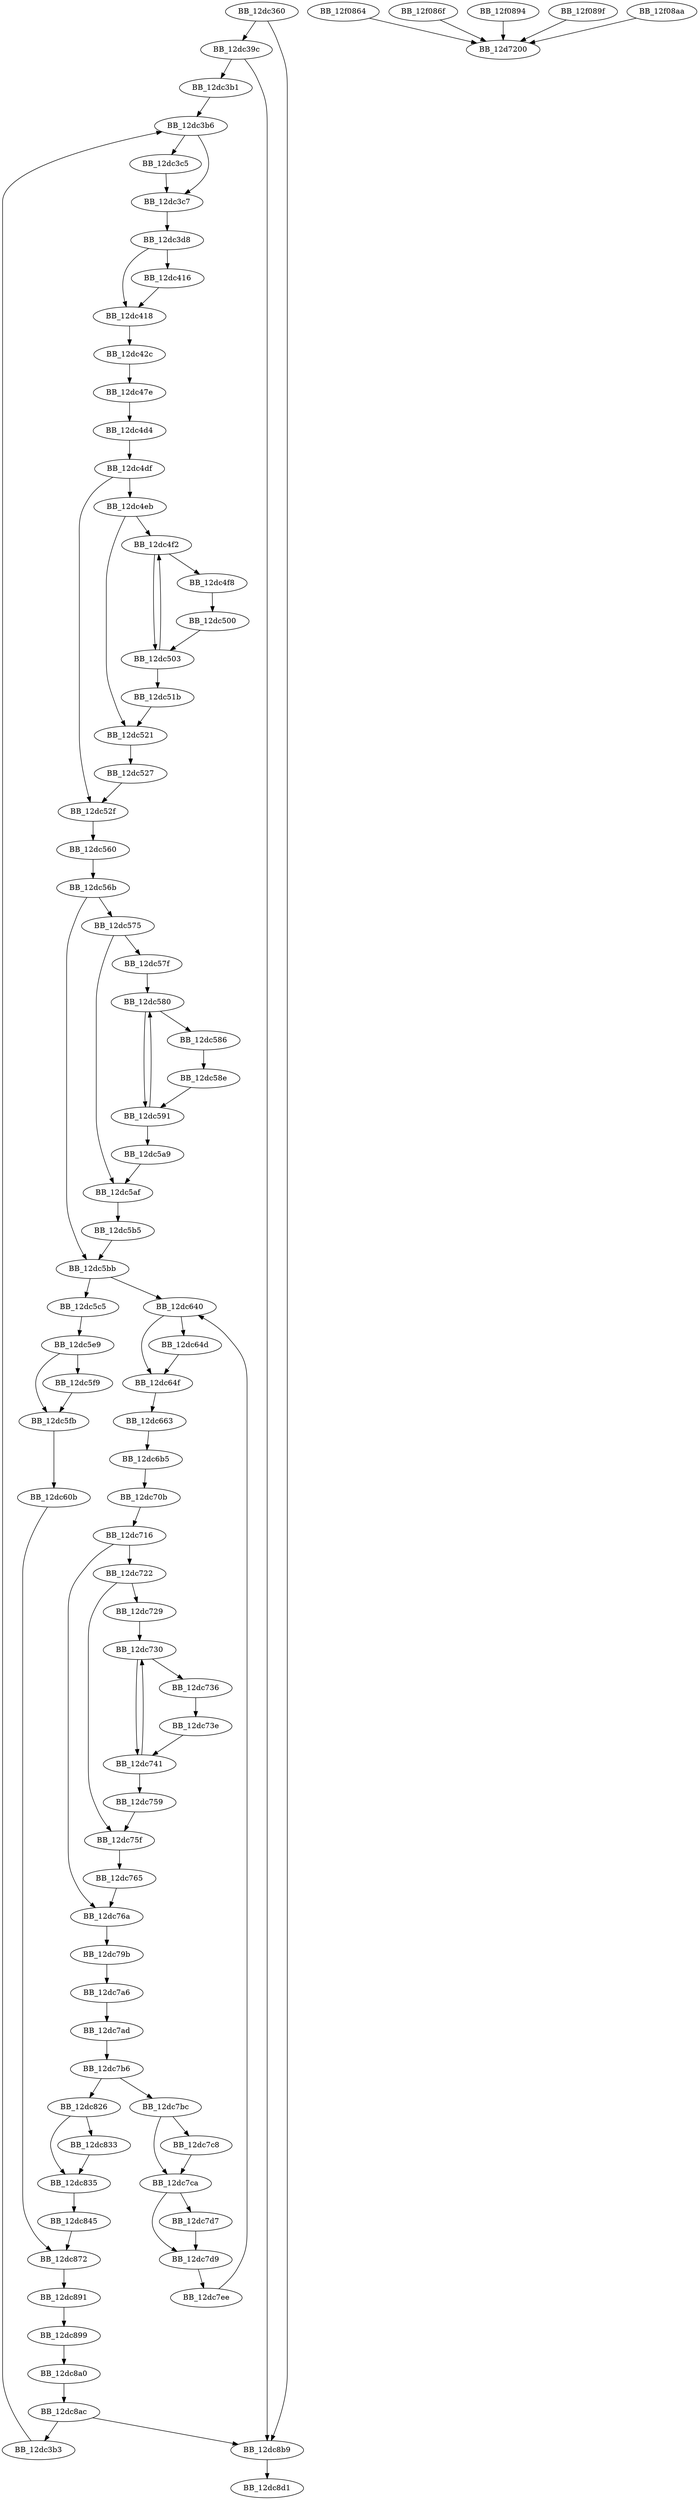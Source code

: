 DiGraph sub_12DC360{
BB_12dc360->BB_12dc39c
BB_12dc360->BB_12dc8b9
BB_12dc39c->BB_12dc3b1
BB_12dc39c->BB_12dc8b9
BB_12dc3b1->BB_12dc3b6
BB_12dc3b3->BB_12dc3b6
BB_12dc3b6->BB_12dc3c5
BB_12dc3b6->BB_12dc3c7
BB_12dc3c5->BB_12dc3c7
BB_12dc3c7->BB_12dc3d8
BB_12dc3d8->BB_12dc416
BB_12dc3d8->BB_12dc418
BB_12dc416->BB_12dc418
BB_12dc418->BB_12dc42c
BB_12dc42c->BB_12dc47e
BB_12dc47e->BB_12dc4d4
BB_12dc4d4->BB_12dc4df
BB_12dc4df->BB_12dc4eb
BB_12dc4df->BB_12dc52f
BB_12dc4eb->BB_12dc4f2
BB_12dc4eb->BB_12dc521
BB_12dc4f2->BB_12dc4f8
BB_12dc4f2->BB_12dc503
BB_12dc4f8->BB_12dc500
BB_12dc500->BB_12dc503
BB_12dc503->BB_12dc4f2
BB_12dc503->BB_12dc51b
BB_12dc51b->BB_12dc521
BB_12dc521->BB_12dc527
BB_12dc527->BB_12dc52f
BB_12dc52f->BB_12dc560
BB_12dc560->BB_12dc56b
BB_12dc56b->BB_12dc575
BB_12dc56b->BB_12dc5bb
BB_12dc575->BB_12dc57f
BB_12dc575->BB_12dc5af
BB_12dc57f->BB_12dc580
BB_12dc580->BB_12dc586
BB_12dc580->BB_12dc591
BB_12dc586->BB_12dc58e
BB_12dc58e->BB_12dc591
BB_12dc591->BB_12dc580
BB_12dc591->BB_12dc5a9
BB_12dc5a9->BB_12dc5af
BB_12dc5af->BB_12dc5b5
BB_12dc5b5->BB_12dc5bb
BB_12dc5bb->BB_12dc5c5
BB_12dc5bb->BB_12dc640
BB_12dc5c5->BB_12dc5e9
BB_12dc5e9->BB_12dc5f9
BB_12dc5e9->BB_12dc5fb
BB_12dc5f9->BB_12dc5fb
BB_12dc5fb->BB_12dc60b
BB_12dc60b->BB_12dc872
BB_12dc640->BB_12dc64d
BB_12dc640->BB_12dc64f
BB_12dc64d->BB_12dc64f
BB_12dc64f->BB_12dc663
BB_12dc663->BB_12dc6b5
BB_12dc6b5->BB_12dc70b
BB_12dc70b->BB_12dc716
BB_12dc716->BB_12dc722
BB_12dc716->BB_12dc76a
BB_12dc722->BB_12dc729
BB_12dc722->BB_12dc75f
BB_12dc729->BB_12dc730
BB_12dc730->BB_12dc736
BB_12dc730->BB_12dc741
BB_12dc736->BB_12dc73e
BB_12dc73e->BB_12dc741
BB_12dc741->BB_12dc730
BB_12dc741->BB_12dc759
BB_12dc759->BB_12dc75f
BB_12dc75f->BB_12dc765
BB_12dc765->BB_12dc76a
BB_12dc76a->BB_12dc79b
BB_12dc79b->BB_12dc7a6
BB_12dc7a6->BB_12dc7ad
BB_12dc7ad->BB_12dc7b6
BB_12dc7b6->BB_12dc7bc
BB_12dc7b6->BB_12dc826
BB_12dc7bc->BB_12dc7c8
BB_12dc7bc->BB_12dc7ca
BB_12dc7c8->BB_12dc7ca
BB_12dc7ca->BB_12dc7d7
BB_12dc7ca->BB_12dc7d9
BB_12dc7d7->BB_12dc7d9
BB_12dc7d9->BB_12dc7ee
BB_12dc7ee->BB_12dc640
BB_12dc826->BB_12dc833
BB_12dc826->BB_12dc835
BB_12dc833->BB_12dc835
BB_12dc835->BB_12dc845
BB_12dc845->BB_12dc872
BB_12dc872->BB_12dc891
BB_12dc891->BB_12dc899
BB_12dc899->BB_12dc8a0
BB_12dc8a0->BB_12dc8ac
BB_12dc8ac->BB_12dc3b3
BB_12dc8ac->BB_12dc8b9
BB_12dc8b9->BB_12dc8d1
BB_12f0864->BB_12d7200
BB_12f086f->BB_12d7200
BB_12f0894->BB_12d7200
BB_12f089f->BB_12d7200
BB_12f08aa->BB_12d7200
}
